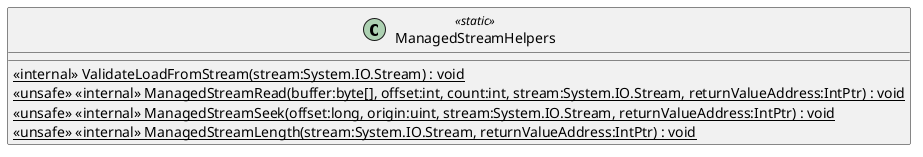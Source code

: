 @startuml
class ManagedStreamHelpers <<static>> {
    <<internal>> {static} ValidateLoadFromStream(stream:System.IO.Stream) : void
    <<unsafe>> <<internal>> {static} ManagedStreamRead(buffer:byte[], offset:int, count:int, stream:System.IO.Stream, returnValueAddress:IntPtr) : void
    <<unsafe>> <<internal>> {static} ManagedStreamSeek(offset:long, origin:uint, stream:System.IO.Stream, returnValueAddress:IntPtr) : void
    <<unsafe>> <<internal>> {static} ManagedStreamLength(stream:System.IO.Stream, returnValueAddress:IntPtr) : void
}
@enduml
